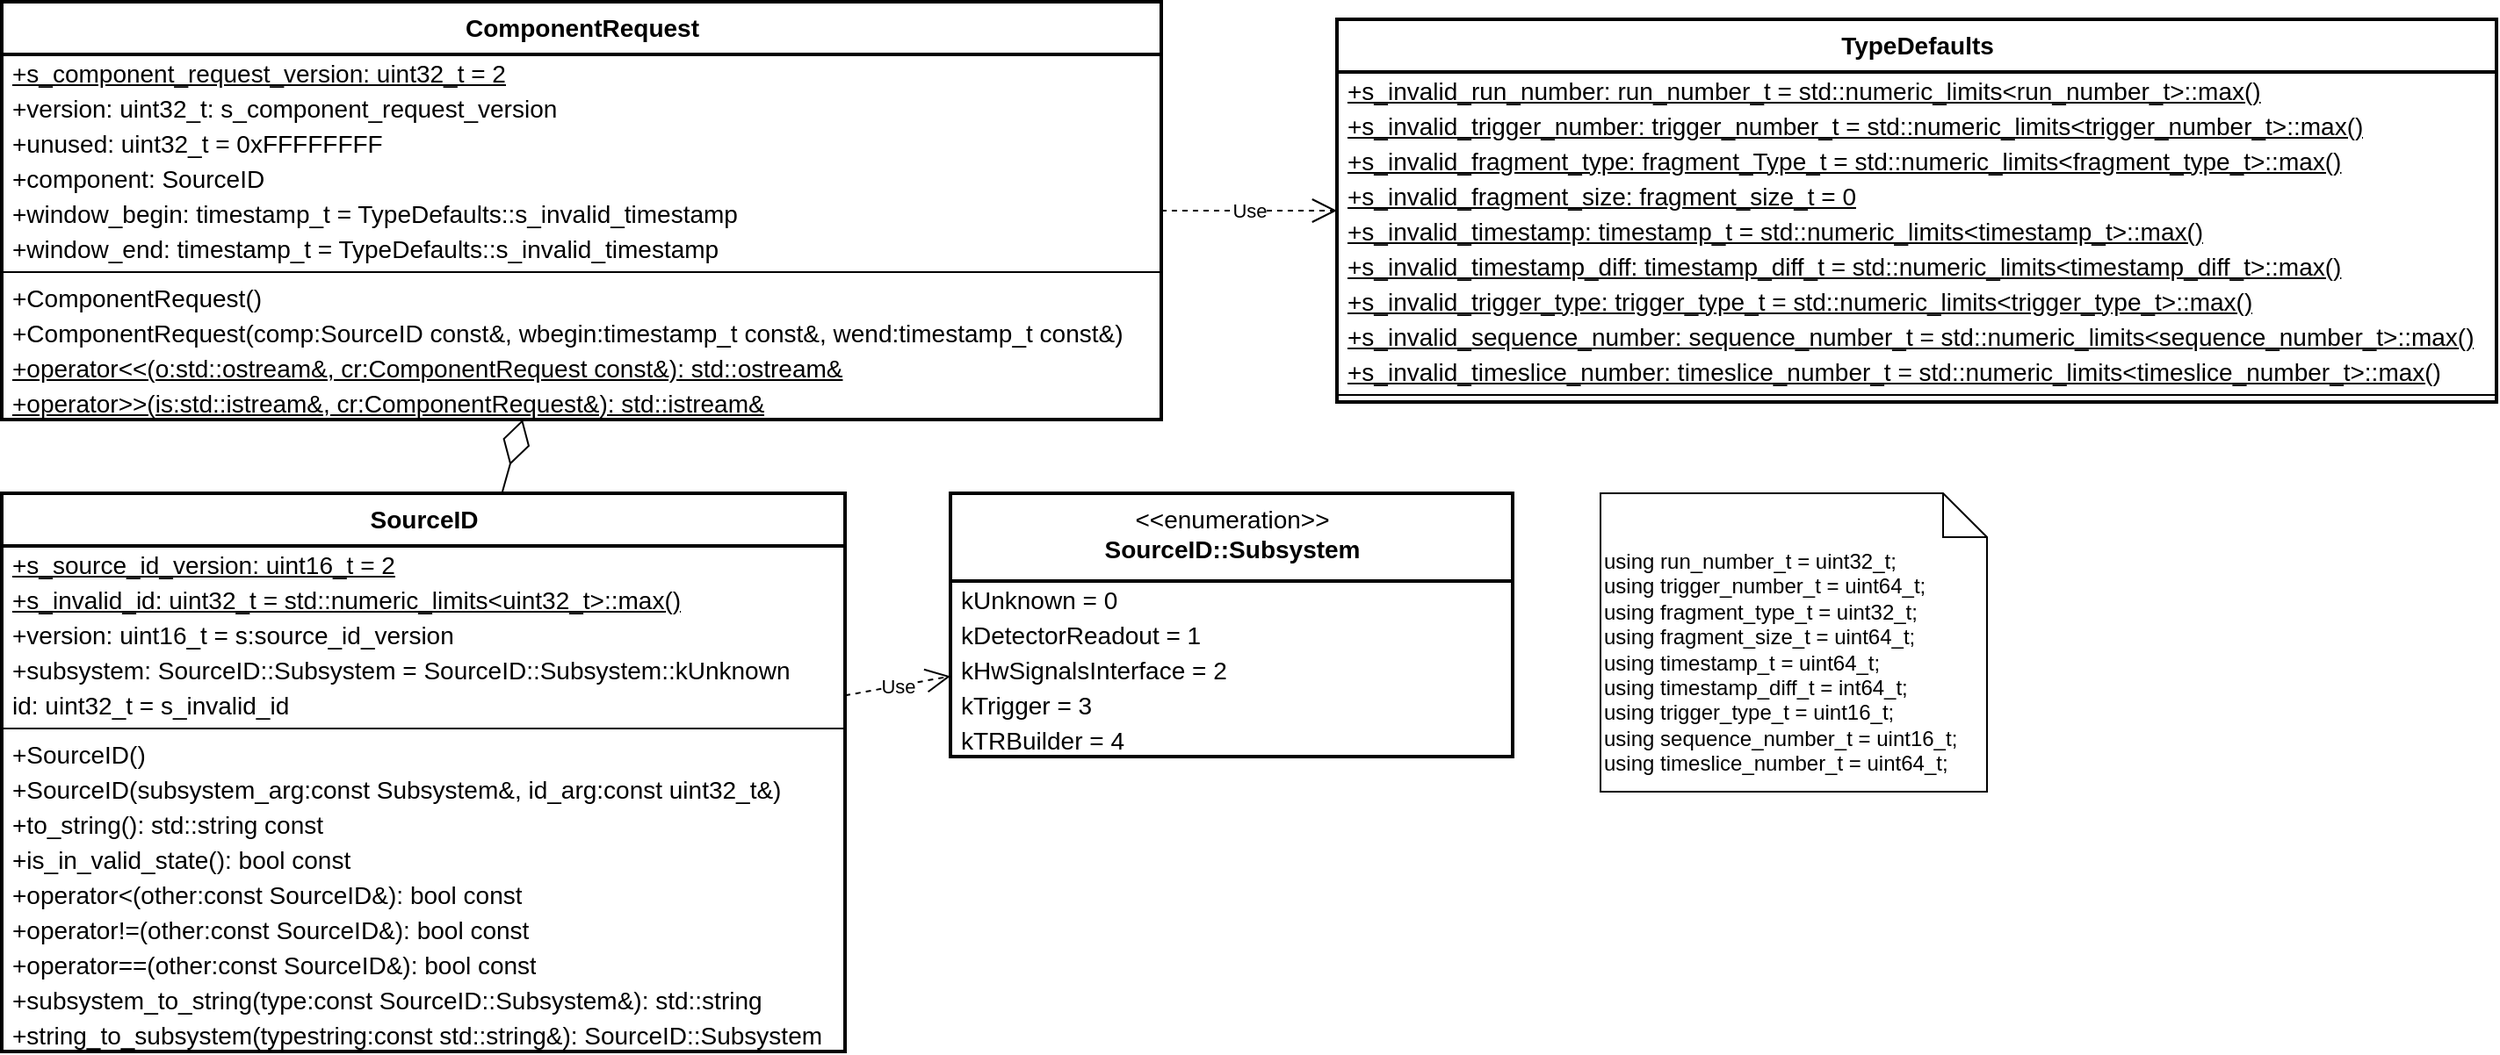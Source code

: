 <mxfile version="20.3.0" type="device"><diagram id="E1HVbYeFYIAMB-QXWZEo" name="Page-1"><mxGraphModel dx="2062" dy="1225" grid="1" gridSize="10" guides="1" tooltips="1" connect="1" arrows="1" fold="1" page="1" pageScale="1" pageWidth="850" pageHeight="1100" math="0" shadow="0"><root><mxCell id="0"/><mxCell id="1" parent="0"/><mxCell id="izyh-6Rv5obDqr6m-Rtq-10" value="&lt;b&gt;TypeDefaults&lt;br&gt;&lt;/b&gt;" style="swimlane;fontStyle=0;align=center;verticalAlign=top;childLayout=stackLayout;horizontal=1;startSize=30;horizontalStack=0;resizeParent=1;resizeParentMax=0;resizeLast=0;collapsible=0;marginBottom=0;html=1;fontFamily=Helvetica;fontSize=14;strokeWidth=2;fillColor=default;" parent="1" vertex="1"><mxGeometry x="820" y="70" width="660" height="218" as="geometry"/></mxCell><mxCell id="izyh-6Rv5obDqr6m-Rtq-11" value="&lt;u&gt;+s_invalid_run_number: run_number_t = std::numeric_limits&amp;lt;run_number_t&amp;gt;::max()&lt;/u&gt;" style="text;html=1;strokeColor=none;fillColor=none;align=left;verticalAlign=middle;spacingLeft=4;spacingRight=4;overflow=hidden;rotatable=0;points=[[0,0.5],[1,0.5]];portConstraint=eastwest;fontFamily=Helvetica;fontSize=14;" parent="izyh-6Rv5obDqr6m-Rtq-10" vertex="1"><mxGeometry y="30" width="660" height="20" as="geometry"/></mxCell><mxCell id="izyh-6Rv5obDqr6m-Rtq-12" value="&lt;u&gt;+s_invalid_trigger_number: trigger_number_t = std::numeric_limits&amp;lt;trigger_number_t&amp;gt;::max()&lt;/u&gt;" style="text;html=1;strokeColor=none;fillColor=none;align=left;verticalAlign=middle;spacingLeft=4;spacingRight=4;overflow=hidden;rotatable=0;points=[[0,0.5],[1,0.5]];portConstraint=eastwest;fontFamily=Helvetica;fontSize=14;" parent="izyh-6Rv5obDqr6m-Rtq-10" vertex="1"><mxGeometry y="50" width="660" height="20" as="geometry"/></mxCell><mxCell id="izyh-6Rv5obDqr6m-Rtq-13" value="&lt;u&gt;+s_invalid_fragment_type: fragment_Type_t = std::numeric_limits&amp;lt;fragment_type_t&amp;gt;::max()&lt;/u&gt;" style="text;html=1;strokeColor=none;fillColor=none;align=left;verticalAlign=middle;spacingLeft=4;spacingRight=4;overflow=hidden;rotatable=0;points=[[0,0.5],[1,0.5]];portConstraint=eastwest;fontFamily=Helvetica;fontSize=14;" parent="izyh-6Rv5obDqr6m-Rtq-10" vertex="1"><mxGeometry y="70" width="660" height="20" as="geometry"/></mxCell><mxCell id="izyh-6Rv5obDqr6m-Rtq-14" value="&lt;u&gt;+s_invalid_fragment_size: fragment_size_t = 0&lt;/u&gt;" style="text;html=1;strokeColor=none;fillColor=none;align=left;verticalAlign=middle;spacingLeft=4;spacingRight=4;overflow=hidden;rotatable=0;points=[[0,0.5],[1,0.5]];portConstraint=eastwest;fontFamily=Helvetica;fontSize=14;" parent="izyh-6Rv5obDqr6m-Rtq-10" vertex="1"><mxGeometry y="90" width="660" height="20" as="geometry"/></mxCell><mxCell id="izyh-6Rv5obDqr6m-Rtq-15" value="&lt;u&gt;+s_invalid_timestamp: timestamp_t = std::numeric_limits&amp;lt;timestamp_t&amp;gt;::max()&lt;/u&gt;" style="text;html=1;strokeColor=none;fillColor=none;align=left;verticalAlign=middle;spacingLeft=4;spacingRight=4;overflow=hidden;rotatable=0;points=[[0,0.5],[1,0.5]];portConstraint=eastwest;fontFamily=Helvetica;fontSize=14;" parent="izyh-6Rv5obDqr6m-Rtq-10" vertex="1"><mxGeometry y="110" width="660" height="20" as="geometry"/></mxCell><mxCell id="izyh-6Rv5obDqr6m-Rtq-16" value="&lt;u&gt;+s_invalid_timestamp_diff: timestamp_diff_t = std::numeric_limits&amp;lt;timestamp_diff_t&amp;gt;::max()&lt;/u&gt;" style="text;html=1;strokeColor=none;fillColor=none;align=left;verticalAlign=middle;spacingLeft=4;spacingRight=4;overflow=hidden;rotatable=0;points=[[0,0.5],[1,0.5]];portConstraint=eastwest;fontFamily=Helvetica;fontSize=14;" parent="izyh-6Rv5obDqr6m-Rtq-10" vertex="1"><mxGeometry y="130" width="660" height="20" as="geometry"/></mxCell><mxCell id="izyh-6Rv5obDqr6m-Rtq-18" value="&lt;u&gt;+s_invalid_trigger_type: trigger_type_t = std::numeric_limits&amp;lt;trigger_type_t&amp;gt;::max()&lt;/u&gt;" style="text;html=1;strokeColor=none;fillColor=none;align=left;verticalAlign=middle;spacingLeft=4;spacingRight=4;overflow=hidden;rotatable=0;points=[[0,0.5],[1,0.5]];portConstraint=eastwest;fontFamily=Helvetica;fontSize=14;" parent="izyh-6Rv5obDqr6m-Rtq-10" vertex="1"><mxGeometry y="150" width="660" height="20" as="geometry"/></mxCell><mxCell id="izyh-6Rv5obDqr6m-Rtq-19" value="&lt;u&gt;+s_invalid_sequence_number: sequence_number_t = std::numeric_limits&amp;lt;sequence_number_t&amp;gt;::max()&lt;/u&gt;" style="text;html=1;strokeColor=none;fillColor=none;align=left;verticalAlign=middle;spacingLeft=4;spacingRight=4;overflow=hidden;rotatable=0;points=[[0,0.5],[1,0.5]];portConstraint=eastwest;fontFamily=Helvetica;fontSize=14;" parent="izyh-6Rv5obDqr6m-Rtq-10" vertex="1"><mxGeometry y="170" width="660" height="20" as="geometry"/></mxCell><mxCell id="izyh-6Rv5obDqr6m-Rtq-20" value="&lt;u&gt;+s_invalid_timeslice_number: timeslice_number_t = std::numeric_limits&amp;lt;timeslice_number_t&amp;gt;::max()&lt;/u&gt;" style="text;html=1;strokeColor=none;fillColor=none;align=left;verticalAlign=middle;spacingLeft=4;spacingRight=4;overflow=hidden;rotatable=0;points=[[0,0.5],[1,0.5]];portConstraint=eastwest;fontFamily=Helvetica;fontSize=14;" parent="izyh-6Rv5obDqr6m-Rtq-10" vertex="1"><mxGeometry y="190" width="660" height="20" as="geometry"/></mxCell><mxCell id="izyh-6Rv5obDqr6m-Rtq-17" value="" style="line;strokeWidth=1;fillColor=none;align=left;verticalAlign=middle;spacingTop=-1;spacingLeft=3;spacingRight=3;rotatable=0;labelPosition=right;points=[];portConstraint=eastwest;fontFamily=Helvetica;fontSize=14;" parent="izyh-6Rv5obDqr6m-Rtq-10" vertex="1"><mxGeometry y="210" width="660" height="8" as="geometry"/></mxCell><mxCell id="MTVMfHmoFIKm91kfna3M-1" value="&amp;lt;&amp;lt;enumeration&amp;gt;&amp;gt;&lt;br&gt;&lt;b&gt;SourceID::Subsystem&lt;/b&gt;" style="swimlane;fontStyle=0;align=center;verticalAlign=top;childLayout=stackLayout;horizontal=1;startSize=50;horizontalStack=0;resizeParent=1;resizeParentMax=0;resizeLast=0;collapsible=0;marginBottom=0;html=1;fontFamily=Helvetica;fontSize=14;strokeWidth=2;fillColor=default;" parent="1" vertex="1"><mxGeometry x="600" y="340" width="320" height="150" as="geometry"/></mxCell><mxCell id="MTVMfHmoFIKm91kfna3M-2" value="kUnknown = 0" style="text;html=1;strokeColor=none;fillColor=none;align=left;verticalAlign=middle;spacingLeft=4;spacingRight=4;overflow=hidden;rotatable=0;points=[[0,0.5],[1,0.5]];portConstraint=eastwest;fontFamily=Helvetica;fontSize=14;" parent="MTVMfHmoFIKm91kfna3M-1" vertex="1"><mxGeometry y="50" width="320" height="20" as="geometry"/></mxCell><mxCell id="MTVMfHmoFIKm91kfna3M-3" value="kDetectorReadout = 1" style="text;html=1;strokeColor=none;fillColor=none;align=left;verticalAlign=middle;spacingLeft=4;spacingRight=4;overflow=hidden;rotatable=0;points=[[0,0.5],[1,0.5]];portConstraint=eastwest;fontFamily=Helvetica;fontSize=14;" parent="MTVMfHmoFIKm91kfna3M-1" vertex="1"><mxGeometry y="70" width="320" height="20" as="geometry"/></mxCell><mxCell id="MTVMfHmoFIKm91kfna3M-4" value="kHwSignalsInterface = 2" style="text;html=1;strokeColor=none;fillColor=none;align=left;verticalAlign=middle;spacingLeft=4;spacingRight=4;overflow=hidden;rotatable=0;points=[[0,0.5],[1,0.5]];portConstraint=eastwest;fontFamily=Helvetica;fontSize=14;" parent="MTVMfHmoFIKm91kfna3M-1" vertex="1"><mxGeometry y="90" width="320" height="20" as="geometry"/></mxCell><mxCell id="MTVMfHmoFIKm91kfna3M-5" value="kTrigger = 3" style="text;html=1;strokeColor=none;fillColor=none;align=left;verticalAlign=middle;spacingLeft=4;spacingRight=4;overflow=hidden;rotatable=0;points=[[0,0.5],[1,0.5]];portConstraint=eastwest;fontFamily=Helvetica;fontSize=14;" parent="MTVMfHmoFIKm91kfna3M-1" vertex="1"><mxGeometry y="110" width="320" height="20" as="geometry"/></mxCell><mxCell id="MTVMfHmoFIKm91kfna3M-6" value="kTRBuilder = 4" style="text;html=1;strokeColor=none;fillColor=none;align=left;verticalAlign=middle;spacingLeft=4;spacingRight=4;overflow=hidden;rotatable=0;points=[[0,0.5],[1,0.5]];portConstraint=eastwest;fontFamily=Helvetica;fontSize=14;" parent="MTVMfHmoFIKm91kfna3M-1" vertex="1"><mxGeometry y="130" width="320" height="20" as="geometry"/></mxCell><mxCell id="MTVMfHmoFIKm91kfna3M-14" value="&lt;b&gt;SourceID&lt;br&gt;&lt;/b&gt;" style="swimlane;fontStyle=0;align=center;verticalAlign=top;childLayout=stackLayout;horizontal=1;startSize=30;horizontalStack=0;resizeParent=1;resizeParentMax=0;resizeLast=0;collapsible=0;marginBottom=0;html=1;fontFamily=Helvetica;fontSize=14;strokeWidth=2;fillColor=default;" parent="1" vertex="1"><mxGeometry x="60" y="340" width="480" height="318" as="geometry"/></mxCell><mxCell id="MTVMfHmoFIKm91kfna3M-15" value="&lt;u&gt;+s_source_id_version: uint16_t = 2&lt;/u&gt;" style="text;html=1;strokeColor=none;fillColor=none;align=left;verticalAlign=middle;spacingLeft=4;spacingRight=4;overflow=hidden;rotatable=0;points=[[0,0.5],[1,0.5]];portConstraint=eastwest;fontFamily=Helvetica;fontSize=14;" parent="MTVMfHmoFIKm91kfna3M-14" vertex="1"><mxGeometry y="30" width="480" height="20" as="geometry"/></mxCell><mxCell id="MTVMfHmoFIKm91kfna3M-16" value="&lt;u&gt;+s_invalid_id: uint32_t = std::numeric_limits&amp;lt;uint32_t&amp;gt;::max()&lt;/u&gt;" style="text;html=1;strokeColor=none;fillColor=none;align=left;verticalAlign=middle;spacingLeft=4;spacingRight=4;overflow=hidden;rotatable=0;points=[[0,0.5],[1,0.5]];portConstraint=eastwest;fontFamily=Helvetica;fontSize=14;" parent="MTVMfHmoFIKm91kfna3M-14" vertex="1"><mxGeometry y="50" width="480" height="20" as="geometry"/></mxCell><mxCell id="MTVMfHmoFIKm91kfna3M-17" value="+version: uint16_t = s:source_id_version" style="text;html=1;strokeColor=none;fillColor=none;align=left;verticalAlign=middle;spacingLeft=4;spacingRight=4;overflow=hidden;rotatable=0;points=[[0,0.5],[1,0.5]];portConstraint=eastwest;fontFamily=Helvetica;fontSize=14;" parent="MTVMfHmoFIKm91kfna3M-14" vertex="1"><mxGeometry y="70" width="480" height="20" as="geometry"/></mxCell><mxCell id="MTVMfHmoFIKm91kfna3M-18" value="+subsystem: SourceID::Subsystem = SourceID::Subsystem::kUnknown" style="text;html=1;strokeColor=none;fillColor=none;align=left;verticalAlign=middle;spacingLeft=4;spacingRight=4;overflow=hidden;rotatable=0;points=[[0,0.5],[1,0.5]];portConstraint=eastwest;fontFamily=Helvetica;fontSize=14;" parent="MTVMfHmoFIKm91kfna3M-14" vertex="1"><mxGeometry y="90" width="480" height="20" as="geometry"/></mxCell><mxCell id="MTVMfHmoFIKm91kfna3M-19" value="id: uint32_t = s_invalid_id" style="text;html=1;strokeColor=none;fillColor=none;align=left;verticalAlign=middle;spacingLeft=4;spacingRight=4;overflow=hidden;rotatable=0;points=[[0,0.5],[1,0.5]];portConstraint=eastwest;fontFamily=Helvetica;fontSize=14;" parent="MTVMfHmoFIKm91kfna3M-14" vertex="1"><mxGeometry y="110" width="480" height="20" as="geometry"/></mxCell><mxCell id="MTVMfHmoFIKm91kfna3M-21" value="" style="line;strokeWidth=1;fillColor=none;align=left;verticalAlign=middle;spacingTop=-1;spacingLeft=3;spacingRight=3;rotatable=0;labelPosition=right;points=[];portConstraint=eastwest;fontFamily=Helvetica;fontSize=14;" parent="MTVMfHmoFIKm91kfna3M-14" vertex="1"><mxGeometry y="130" width="480" height="8" as="geometry"/></mxCell><mxCell id="MTVMfHmoFIKm91kfna3M-20" value="+SourceID()" style="text;html=1;strokeColor=none;fillColor=none;align=left;verticalAlign=middle;spacingLeft=4;spacingRight=4;overflow=hidden;rotatable=0;points=[[0,0.5],[1,0.5]];portConstraint=eastwest;fontFamily=Helvetica;fontSize=14;" parent="MTVMfHmoFIKm91kfna3M-14" vertex="1"><mxGeometry y="138" width="480" height="20" as="geometry"/></mxCell><mxCell id="MTVMfHmoFIKm91kfna3M-22" value="+SourceID(subsystem_arg:const Subsystem&amp;amp;, id_arg:const uint32_t&amp;amp;)" style="text;html=1;strokeColor=none;fillColor=none;align=left;verticalAlign=middle;spacingLeft=4;spacingRight=4;overflow=hidden;rotatable=0;points=[[0,0.5],[1,0.5]];portConstraint=eastwest;fontFamily=Helvetica;fontSize=14;" parent="MTVMfHmoFIKm91kfna3M-14" vertex="1"><mxGeometry y="158" width="480" height="20" as="geometry"/></mxCell><mxCell id="MTVMfHmoFIKm91kfna3M-23" value="+to_string(): std::string const" style="text;html=1;strokeColor=none;fillColor=none;align=left;verticalAlign=middle;spacingLeft=4;spacingRight=4;overflow=hidden;rotatable=0;points=[[0,0.5],[1,0.5]];portConstraint=eastwest;fontFamily=Helvetica;fontSize=14;" parent="MTVMfHmoFIKm91kfna3M-14" vertex="1"><mxGeometry y="178" width="480" height="20" as="geometry"/></mxCell><mxCell id="MTVMfHmoFIKm91kfna3M-24" value="+is_in_valid_state(): bool const" style="text;html=1;strokeColor=none;fillColor=none;align=left;verticalAlign=middle;spacingLeft=4;spacingRight=4;overflow=hidden;rotatable=0;points=[[0,0.5],[1,0.5]];portConstraint=eastwest;fontFamily=Helvetica;fontSize=14;" parent="MTVMfHmoFIKm91kfna3M-14" vertex="1"><mxGeometry y="198" width="480" height="20" as="geometry"/></mxCell><mxCell id="MTVMfHmoFIKm91kfna3M-25" value="+operator&amp;lt;(other:const SourceID&amp;amp;): bool const" style="text;html=1;strokeColor=none;fillColor=none;align=left;verticalAlign=middle;spacingLeft=4;spacingRight=4;overflow=hidden;rotatable=0;points=[[0,0.5],[1,0.5]];portConstraint=eastwest;fontFamily=Helvetica;fontSize=14;" parent="MTVMfHmoFIKm91kfna3M-14" vertex="1"><mxGeometry y="218" width="480" height="20" as="geometry"/></mxCell><mxCell id="MTVMfHmoFIKm91kfna3M-26" value="+operator!=(other:const SourceID&amp;amp;): bool const" style="text;html=1;strokeColor=none;fillColor=none;align=left;verticalAlign=middle;spacingLeft=4;spacingRight=4;overflow=hidden;rotatable=0;points=[[0,0.5],[1,0.5]];portConstraint=eastwest;fontFamily=Helvetica;fontSize=14;" parent="MTVMfHmoFIKm91kfna3M-14" vertex="1"><mxGeometry y="238" width="480" height="20" as="geometry"/></mxCell><mxCell id="MTVMfHmoFIKm91kfna3M-55" value="+operator==(other:const SourceID&amp;amp;): bool const" style="text;html=1;strokeColor=none;fillColor=none;align=left;verticalAlign=middle;spacingLeft=4;spacingRight=4;overflow=hidden;rotatable=0;points=[[0,0.5],[1,0.5]];portConstraint=eastwest;fontFamily=Helvetica;fontSize=14;" parent="MTVMfHmoFIKm91kfna3M-14" vertex="1"><mxGeometry y="258" width="480" height="20" as="geometry"/></mxCell><mxCell id="MTVMfHmoFIKm91kfna3M-56" value="+subsystem_to_string(type:const SourceID::Subsystem&amp;amp;): std::string" style="text;html=1;strokeColor=none;fillColor=none;align=left;verticalAlign=middle;spacingLeft=4;spacingRight=4;overflow=hidden;rotatable=0;points=[[0,0.5],[1,0.5]];portConstraint=eastwest;fontFamily=Helvetica;fontSize=14;" parent="MTVMfHmoFIKm91kfna3M-14" vertex="1"><mxGeometry y="278" width="480" height="20" as="geometry"/></mxCell><mxCell id="MTVMfHmoFIKm91kfna3M-57" value="+string_to_subsystem(typestring:const std::string&amp;amp;): SourceID::Subsystem" style="text;html=1;strokeColor=none;fillColor=none;align=left;verticalAlign=middle;spacingLeft=4;spacingRight=4;overflow=hidden;rotatable=0;points=[[0,0.5],[1,0.5]];portConstraint=eastwest;fontFamily=Helvetica;fontSize=14;" parent="MTVMfHmoFIKm91kfna3M-14" vertex="1"><mxGeometry y="298" width="480" height="20" as="geometry"/></mxCell><mxCell id="MTVMfHmoFIKm91kfna3M-27" value="&lt;b&gt;ComponentRequest&lt;br&gt;&lt;/b&gt;" style="swimlane;fontStyle=0;align=center;verticalAlign=top;childLayout=stackLayout;horizontal=1;startSize=30;horizontalStack=0;resizeParent=1;resizeParentMax=0;resizeLast=0;collapsible=0;marginBottom=0;html=1;fontFamily=Helvetica;fontSize=14;strokeWidth=2;fillColor=default;" parent="1" vertex="1"><mxGeometry x="60" y="60" width="660" height="238" as="geometry"/></mxCell><mxCell id="MTVMfHmoFIKm91kfna3M-28" value="&lt;u&gt;+s_component_request_version: uint32_t = 2&lt;/u&gt;" style="text;html=1;strokeColor=none;fillColor=none;align=left;verticalAlign=middle;spacingLeft=4;spacingRight=4;overflow=hidden;rotatable=0;points=[[0,0.5],[1,0.5]];portConstraint=eastwest;fontFamily=Helvetica;fontSize=14;" parent="MTVMfHmoFIKm91kfna3M-27" vertex="1"><mxGeometry y="30" width="660" height="20" as="geometry"/></mxCell><mxCell id="MTVMfHmoFIKm91kfna3M-29" value="+version: uint32_t: s_component_request_version" style="text;html=1;strokeColor=none;fillColor=none;align=left;verticalAlign=middle;spacingLeft=4;spacingRight=4;overflow=hidden;rotatable=0;points=[[0,0.5],[1,0.5]];portConstraint=eastwest;fontFamily=Helvetica;fontSize=14;" parent="MTVMfHmoFIKm91kfna3M-27" vertex="1"><mxGeometry y="50" width="660" height="20" as="geometry"/></mxCell><mxCell id="MTVMfHmoFIKm91kfna3M-30" value="+unused: uint32_t = 0xFFFFFFFF" style="text;html=1;strokeColor=none;fillColor=none;align=left;verticalAlign=middle;spacingLeft=4;spacingRight=4;overflow=hidden;rotatable=0;points=[[0,0.5],[1,0.5]];portConstraint=eastwest;fontFamily=Helvetica;fontSize=14;" parent="MTVMfHmoFIKm91kfna3M-27" vertex="1"><mxGeometry y="70" width="660" height="20" as="geometry"/></mxCell><mxCell id="MTVMfHmoFIKm91kfna3M-31" value="+component: SourceID" style="text;html=1;strokeColor=none;fillColor=none;align=left;verticalAlign=middle;spacingLeft=4;spacingRight=4;overflow=hidden;rotatable=0;points=[[0,0.5],[1,0.5]];portConstraint=eastwest;fontFamily=Helvetica;fontSize=14;" parent="MTVMfHmoFIKm91kfna3M-27" vertex="1"><mxGeometry y="90" width="660" height="20" as="geometry"/></mxCell><mxCell id="MTVMfHmoFIKm91kfna3M-32" value="+window_begin: timestamp_t = TypeDefaults::s_invalid_timestamp" style="text;html=1;strokeColor=none;fillColor=none;align=left;verticalAlign=middle;spacingLeft=4;spacingRight=4;overflow=hidden;rotatable=0;points=[[0,0.5],[1,0.5]];portConstraint=eastwest;fontFamily=Helvetica;fontSize=14;" parent="MTVMfHmoFIKm91kfna3M-27" vertex="1"><mxGeometry y="110" width="660" height="20" as="geometry"/></mxCell><mxCell id="MTVMfHmoFIKm91kfna3M-33" value="+window_end: timestamp_t = TypeDefaults::s_invalid_timestamp" style="text;html=1;strokeColor=none;fillColor=none;align=left;verticalAlign=middle;spacingLeft=4;spacingRight=4;overflow=hidden;rotatable=0;points=[[0,0.5],[1,0.5]];portConstraint=eastwest;fontFamily=Helvetica;fontSize=14;" parent="MTVMfHmoFIKm91kfna3M-27" vertex="1"><mxGeometry y="130" width="660" height="20" as="geometry"/></mxCell><mxCell id="MTVMfHmoFIKm91kfna3M-34" value="" style="line;strokeWidth=1;fillColor=none;align=left;verticalAlign=middle;spacingTop=-1;spacingLeft=3;spacingRight=3;rotatable=0;labelPosition=right;points=[];portConstraint=eastwest;fontFamily=Helvetica;fontSize=14;" parent="MTVMfHmoFIKm91kfna3M-27" vertex="1"><mxGeometry y="150" width="660" height="8" as="geometry"/></mxCell><mxCell id="MTVMfHmoFIKm91kfna3M-35" value="+ComponentRequest()" style="text;html=1;strokeColor=none;fillColor=none;align=left;verticalAlign=middle;spacingLeft=4;spacingRight=4;overflow=hidden;rotatable=0;points=[[0,0.5],[1,0.5]];portConstraint=eastwest;fontFamily=Helvetica;fontSize=14;" parent="MTVMfHmoFIKm91kfna3M-27" vertex="1"><mxGeometry y="158" width="660" height="20" as="geometry"/></mxCell><mxCell id="MTVMfHmoFIKm91kfna3M-36" value="+ComponentRequest(comp:SourceID const&amp;amp;, wbegin:timestamp_t const&amp;amp;, wend:timestamp_t const&amp;amp;)" style="text;html=1;strokeColor=none;fillColor=none;align=left;verticalAlign=middle;spacingLeft=4;spacingRight=4;overflow=hidden;rotatable=0;points=[[0,0.5],[1,0.5]];portConstraint=eastwest;fontFamily=Helvetica;fontSize=14;" parent="MTVMfHmoFIKm91kfna3M-27" vertex="1"><mxGeometry y="178" width="660" height="20" as="geometry"/></mxCell><mxCell id="MTVMfHmoFIKm91kfna3M-37" value="&lt;u&gt;+operator&amp;lt;&amp;lt;(o:std::ostream&amp;amp;, cr:ComponentRequest const&amp;amp;): std::ostream&amp;amp;&lt;/u&gt;" style="text;html=1;strokeColor=none;fillColor=none;align=left;verticalAlign=middle;spacingLeft=4;spacingRight=4;overflow=hidden;rotatable=0;points=[[0,0.5],[1,0.5]];portConstraint=eastwest;fontFamily=Helvetica;fontSize=14;" parent="MTVMfHmoFIKm91kfna3M-27" vertex="1"><mxGeometry y="198" width="660" height="20" as="geometry"/></mxCell><mxCell id="MTVMfHmoFIKm91kfna3M-39" value="&lt;u&gt;+operator&amp;gt;&amp;gt;(is:std::istream&amp;amp;, cr:ComponentRequest&amp;amp;): std::istream&amp;amp;&lt;/u&gt;" style="text;html=1;strokeColor=none;fillColor=none;align=left;verticalAlign=middle;spacingLeft=4;spacingRight=4;overflow=hidden;rotatable=0;points=[[0,0.5],[1,0.5]];portConstraint=eastwest;fontFamily=Helvetica;fontSize=14;" parent="MTVMfHmoFIKm91kfna3M-27" vertex="1"><mxGeometry y="218" width="660" height="20" as="geometry"/></mxCell><mxCell id="MTVMfHmoFIKm91kfna3M-40" value="using run_number_t = uint32_t;&lt;br&gt;using trigger_number_t = uint64_t;&lt;br&gt;using fragment_type_t = uint32_t;&lt;br&gt;using fragment_size_t = uint64_t;&lt;br&gt;using timestamp_t = uint64_t;&lt;br&gt;using timestamp_diff_t = int64_t;&lt;br&gt;using trigger_type_t = uint16_t;&lt;br&gt;using sequence_number_t = uint16_t;&lt;br&gt;using timeslice_number_t = uint64_t;" style="shape=note2;boundedLbl=1;whiteSpace=wrap;html=1;size=25;verticalAlign=top;align=left;" parent="1" vertex="1"><mxGeometry x="970" y="340" width="220" height="170" as="geometry"/></mxCell><mxCell id="MTVMfHmoFIKm91kfna3M-54" value="Use" style="endArrow=open;endSize=12;dashed=1;html=1;rounded=0;" parent="1" source="MTVMfHmoFIKm91kfna3M-27" target="izyh-6Rv5obDqr6m-Rtq-10" edge="1"><mxGeometry width="160" relative="1" as="geometry"><mxPoint x="340" y="620" as="sourcePoint"/><mxPoint x="500" y="620" as="targetPoint"/></mxGeometry></mxCell><mxCell id="MTVMfHmoFIKm91kfna3M-58" value="" style="endArrow=diamondThin;endFill=0;endSize=24;html=1;rounded=0;" parent="1" source="MTVMfHmoFIKm91kfna3M-14" target="MTVMfHmoFIKm91kfna3M-27" edge="1"><mxGeometry width="160" relative="1" as="geometry"><mxPoint x="340" y="620" as="sourcePoint"/><mxPoint x="500" y="620" as="targetPoint"/></mxGeometry></mxCell><mxCell id="MTVMfHmoFIKm91kfna3M-59" value="Use" style="endArrow=open;endSize=12;dashed=1;html=1;rounded=0;" parent="1" source="MTVMfHmoFIKm91kfna3M-14" target="MTVMfHmoFIKm91kfna3M-1" edge="1"><mxGeometry width="160" relative="1" as="geometry"><mxPoint x="340" y="620" as="sourcePoint"/><mxPoint x="500" y="620" as="targetPoint"/></mxGeometry></mxCell></root></mxGraphModel></diagram></mxfile>